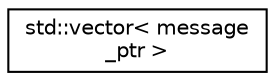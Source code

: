 digraph "Graphical Class Hierarchy"
{
  edge [fontname="Helvetica",fontsize="10",labelfontname="Helvetica",labelfontsize="10"];
  node [fontname="Helvetica",fontsize="10",shape=record];
  rankdir="LR";
  Node0 [label="std::vector\< message\l_ptr \>",height=0.2,width=0.4,color="black", fillcolor="white", style="filled",URL="$classstd_1_1vector.html"];
}
